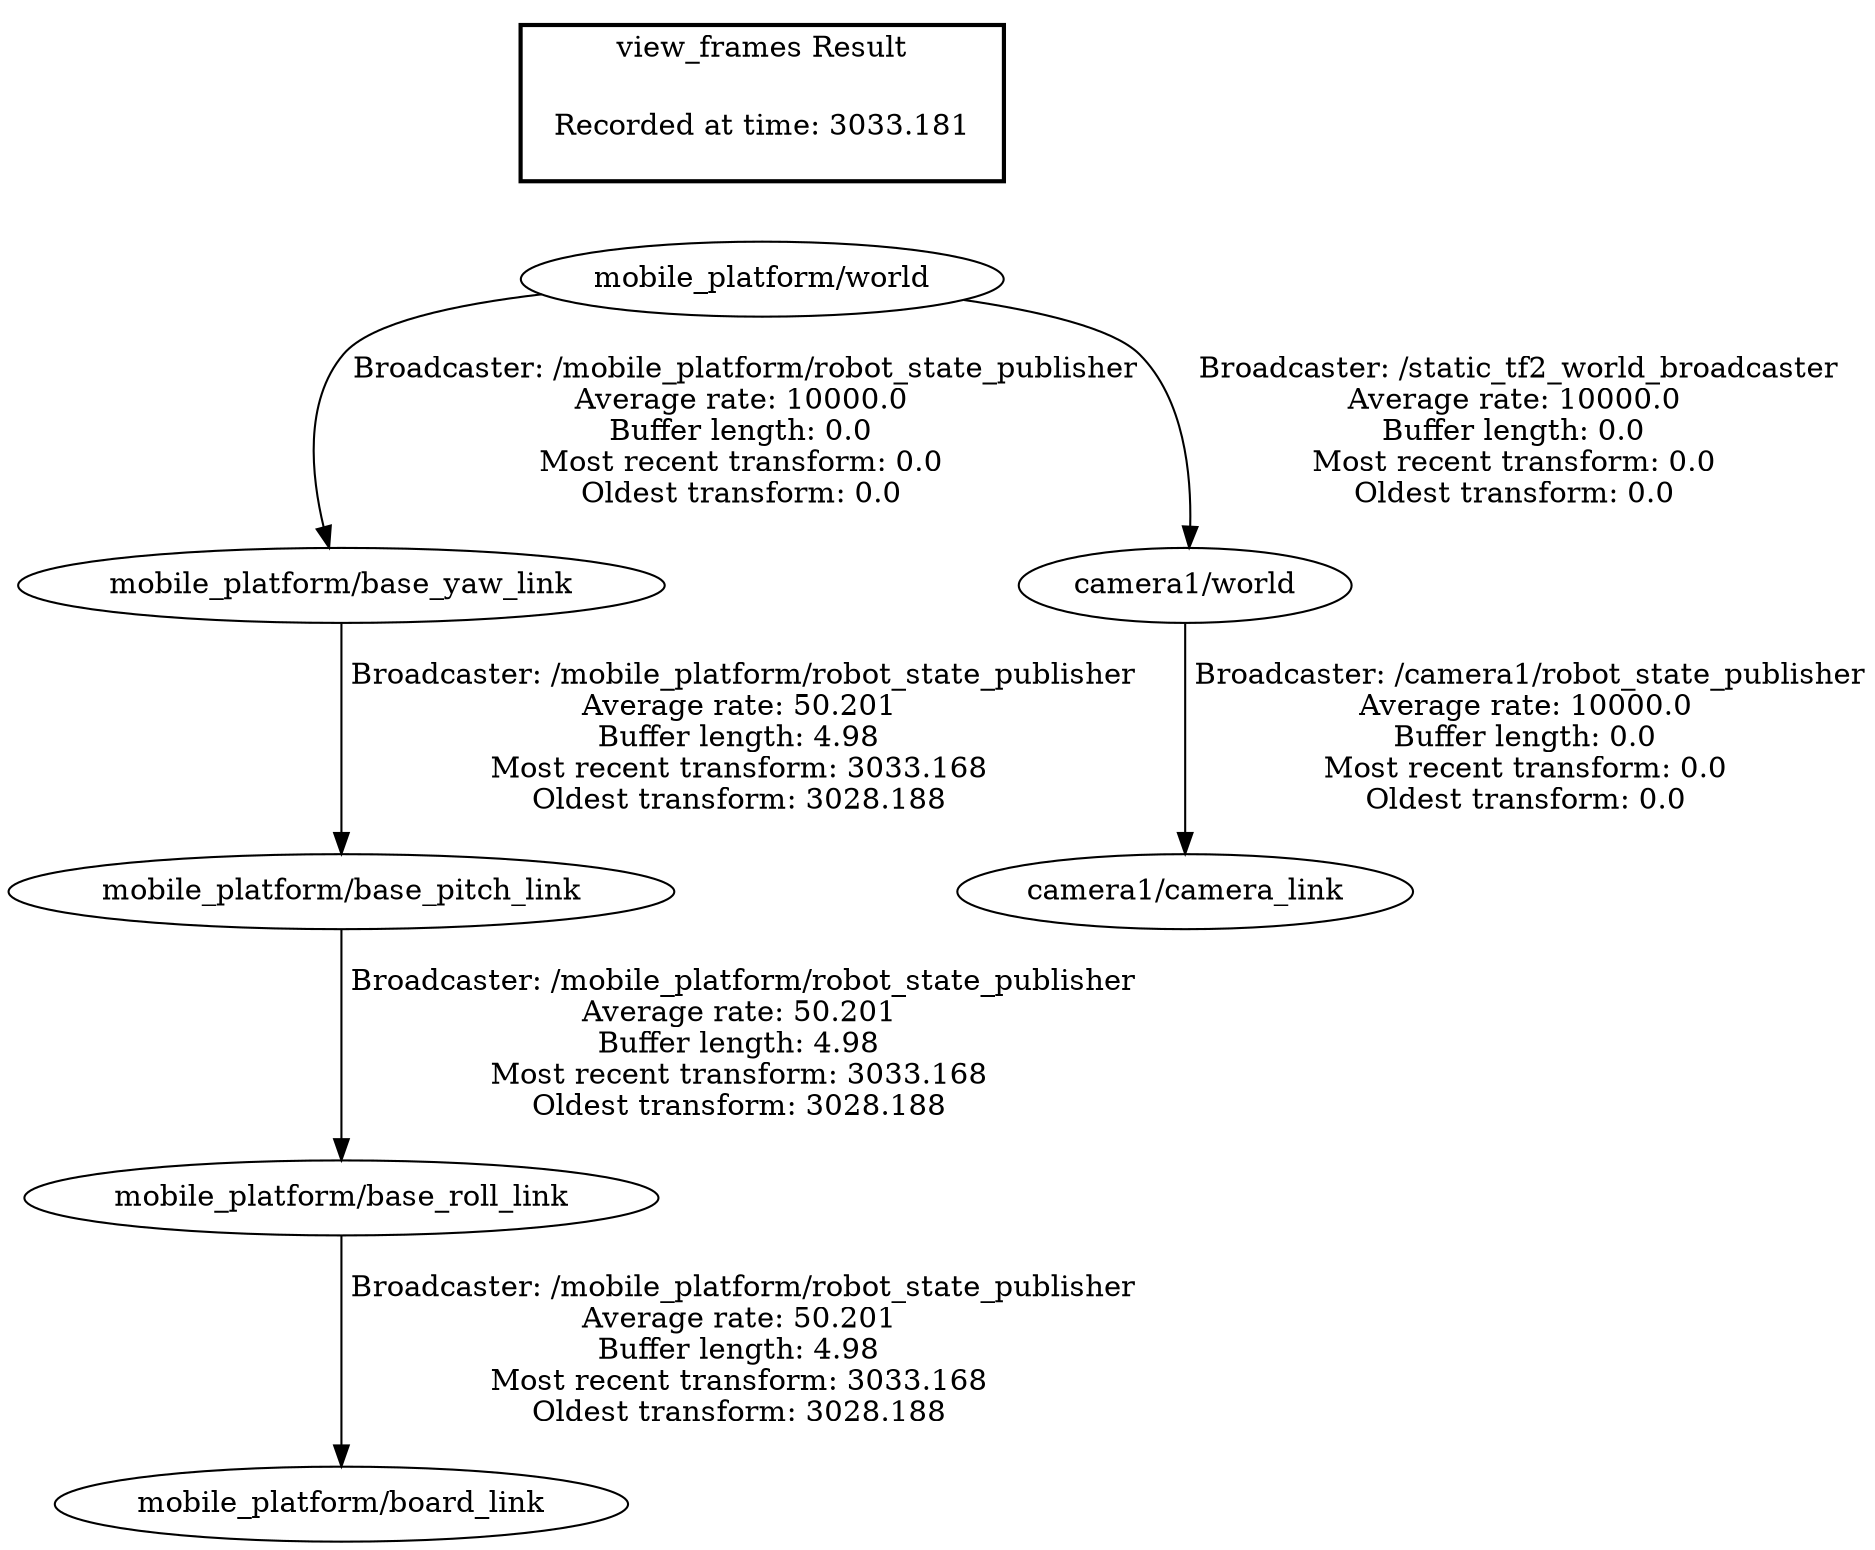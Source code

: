 digraph G {
"mobile_platform/world" -> "mobile_platform/base_yaw_link"[label=" Broadcaster: /mobile_platform/robot_state_publisher\nAverage rate: 10000.0\nBuffer length: 0.0\nMost recent transform: 0.0\nOldest transform: 0.0\n"];
"camera1/world" -> "camera1/camera_link"[label=" Broadcaster: /camera1/robot_state_publisher\nAverage rate: 10000.0\nBuffer length: 0.0\nMost recent transform: 0.0\nOldest transform: 0.0\n"];
"mobile_platform/world" -> "camera1/world"[label=" Broadcaster: /static_tf2_world_broadcaster\nAverage rate: 10000.0\nBuffer length: 0.0\nMost recent transform: 0.0\nOldest transform: 0.0\n"];
"mobile_platform/base_pitch_link" -> "mobile_platform/base_roll_link"[label=" Broadcaster: /mobile_platform/robot_state_publisher\nAverage rate: 50.201\nBuffer length: 4.98\nMost recent transform: 3033.168\nOldest transform: 3028.188\n"];
"mobile_platform/base_yaw_link" -> "mobile_platform/base_pitch_link"[label=" Broadcaster: /mobile_platform/robot_state_publisher\nAverage rate: 50.201\nBuffer length: 4.98\nMost recent transform: 3033.168\nOldest transform: 3028.188\n"];
"mobile_platform/base_roll_link" -> "mobile_platform/board_link"[label=" Broadcaster: /mobile_platform/robot_state_publisher\nAverage rate: 50.201\nBuffer length: 4.98\nMost recent transform: 3033.168\nOldest transform: 3028.188\n"];
edge [style=invis];
 subgraph cluster_legend { style=bold; color=black; label ="view_frames Result";
"Recorded at time: 3033.181"[ shape=plaintext ] ;
}->"mobile_platform/world";
}